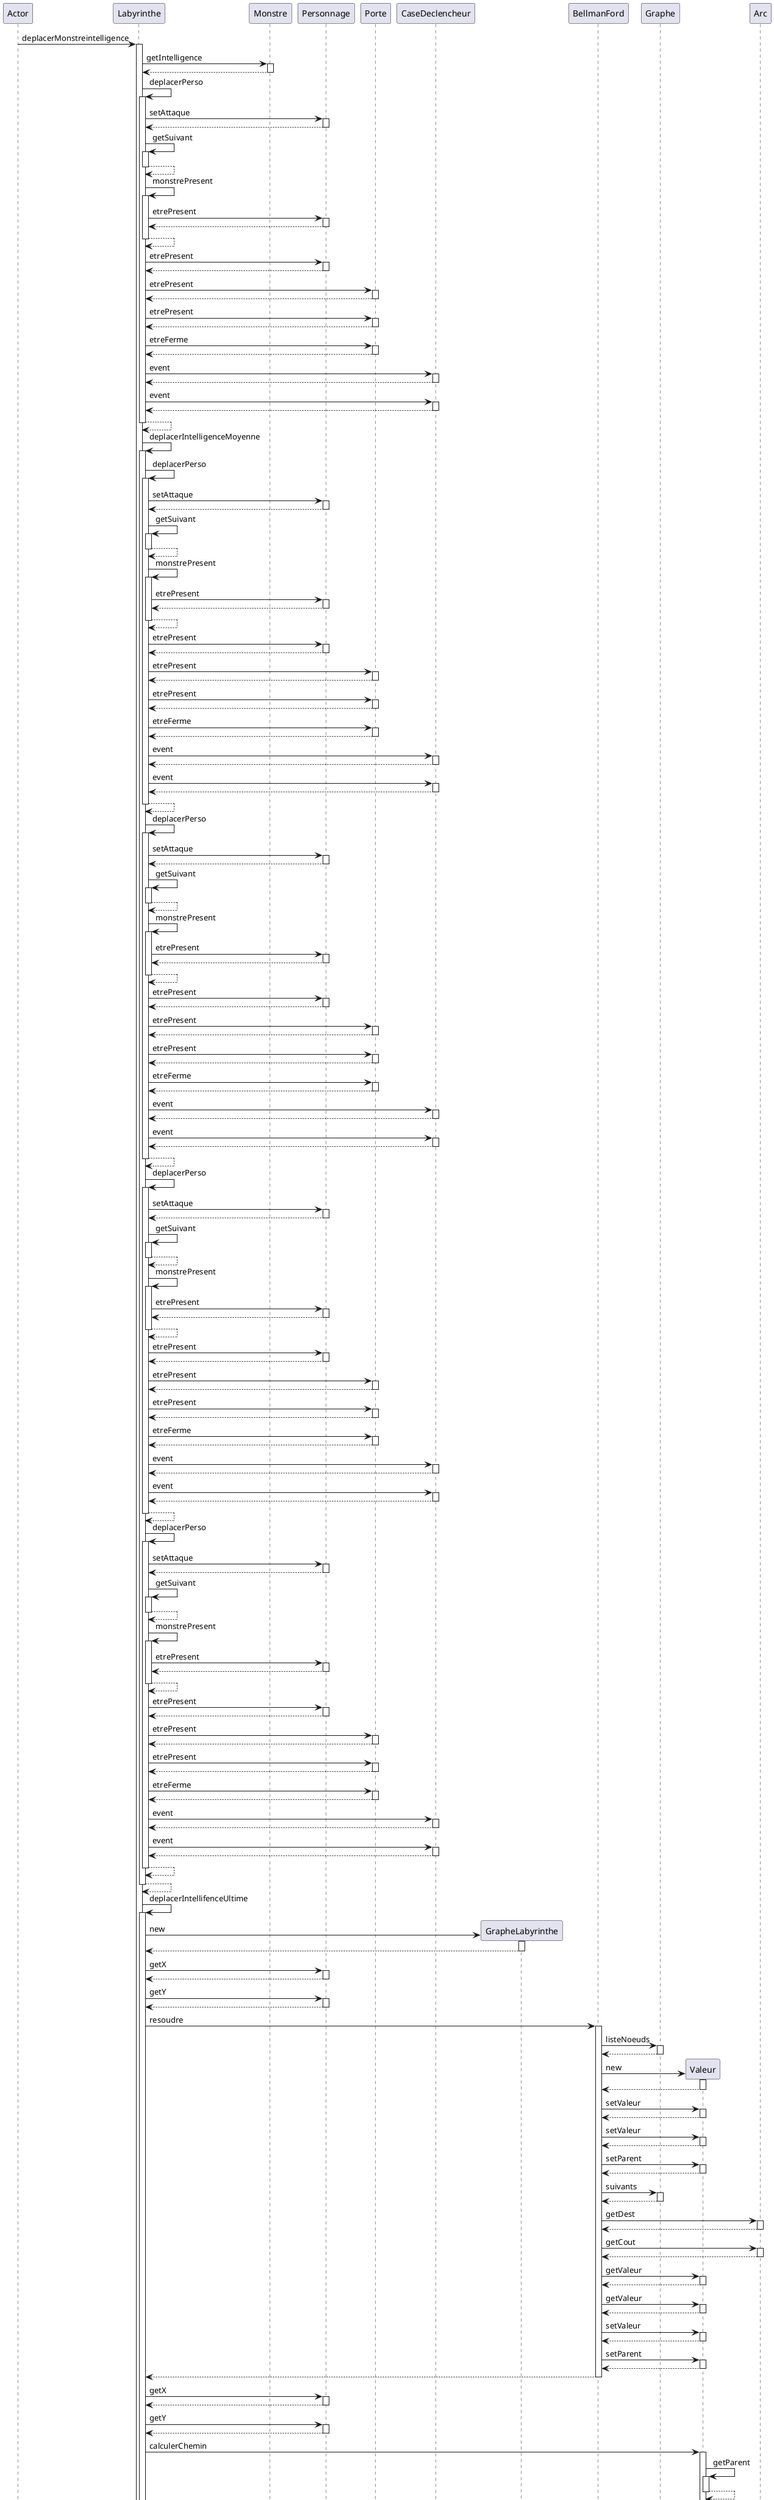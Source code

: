 @startuml
participant Actor
Actor -> Labyrinthe : deplacerMonstreintelligence
activate Labyrinthe
Labyrinthe -> Monstre : getIntelligence
activate Monstre
Monstre --> Labyrinthe
deactivate Monstre
Labyrinthe -> Labyrinthe : deplacerPerso
activate Labyrinthe
Labyrinthe -> Personnage : setAttaque
activate Personnage
Personnage --> Labyrinthe
deactivate Personnage
Labyrinthe -> Labyrinthe : getSuivant
activate Labyrinthe
Labyrinthe --> Labyrinthe
deactivate Labyrinthe
Labyrinthe -> Labyrinthe : monstrePresent
activate Labyrinthe
Labyrinthe -> Personnage : etrePresent
activate Personnage
Personnage --> Labyrinthe
deactivate Personnage
Labyrinthe --> Labyrinthe
deactivate Labyrinthe
Labyrinthe -> Personnage : etrePresent
activate Personnage
Personnage --> Labyrinthe
deactivate Personnage
Labyrinthe -> Porte : etrePresent
activate Porte
Porte --> Labyrinthe
deactivate Porte
Labyrinthe -> Porte : etrePresent
activate Porte
Porte --> Labyrinthe
deactivate Porte
Labyrinthe -> Porte : etreFerme
activate Porte
Porte --> Labyrinthe
deactivate Porte
Labyrinthe -> CaseDeclencheur : event
activate CaseDeclencheur
CaseDeclencheur --> Labyrinthe
deactivate CaseDeclencheur
Labyrinthe -> CaseDeclencheur : event
activate CaseDeclencheur
CaseDeclencheur --> Labyrinthe
deactivate CaseDeclencheur
Labyrinthe --> Labyrinthe
deactivate Labyrinthe
Labyrinthe -> Labyrinthe : deplacerIntelligenceMoyenne
activate Labyrinthe
Labyrinthe -> Labyrinthe : deplacerPerso
activate Labyrinthe
Labyrinthe -> Personnage : setAttaque
activate Personnage
Personnage --> Labyrinthe
deactivate Personnage
Labyrinthe -> Labyrinthe : getSuivant
activate Labyrinthe
Labyrinthe --> Labyrinthe
deactivate Labyrinthe
Labyrinthe -> Labyrinthe : monstrePresent
activate Labyrinthe
Labyrinthe -> Personnage : etrePresent
activate Personnage
Personnage --> Labyrinthe
deactivate Personnage
Labyrinthe --> Labyrinthe
deactivate Labyrinthe
Labyrinthe -> Personnage : etrePresent
activate Personnage
Personnage --> Labyrinthe
deactivate Personnage
Labyrinthe -> Porte : etrePresent
activate Porte
Porte --> Labyrinthe
deactivate Porte
Labyrinthe -> Porte : etrePresent
activate Porte
Porte --> Labyrinthe
deactivate Porte
Labyrinthe -> Porte : etreFerme
activate Porte
Porte --> Labyrinthe
deactivate Porte
Labyrinthe -> CaseDeclencheur : event
activate CaseDeclencheur
CaseDeclencheur --> Labyrinthe
deactivate CaseDeclencheur
Labyrinthe -> CaseDeclencheur : event
activate CaseDeclencheur
CaseDeclencheur --> Labyrinthe
deactivate CaseDeclencheur
Labyrinthe --> Labyrinthe
deactivate Labyrinthe
Labyrinthe -> Labyrinthe : deplacerPerso
activate Labyrinthe
Labyrinthe -> Personnage : setAttaque
activate Personnage
Personnage --> Labyrinthe
deactivate Personnage
Labyrinthe -> Labyrinthe : getSuivant
activate Labyrinthe
Labyrinthe --> Labyrinthe
deactivate Labyrinthe
Labyrinthe -> Labyrinthe : monstrePresent
activate Labyrinthe
Labyrinthe -> Personnage : etrePresent
activate Personnage
Personnage --> Labyrinthe
deactivate Personnage
Labyrinthe --> Labyrinthe
deactivate Labyrinthe
Labyrinthe -> Personnage : etrePresent
activate Personnage
Personnage --> Labyrinthe
deactivate Personnage
Labyrinthe -> Porte : etrePresent
activate Porte
Porte --> Labyrinthe
deactivate Porte
Labyrinthe -> Porte : etrePresent
activate Porte
Porte --> Labyrinthe
deactivate Porte
Labyrinthe -> Porte : etreFerme
activate Porte
Porte --> Labyrinthe
deactivate Porte
Labyrinthe -> CaseDeclencheur : event
activate CaseDeclencheur
CaseDeclencheur --> Labyrinthe
deactivate CaseDeclencheur
Labyrinthe -> CaseDeclencheur : event
activate CaseDeclencheur
CaseDeclencheur --> Labyrinthe
deactivate CaseDeclencheur
Labyrinthe --> Labyrinthe
deactivate Labyrinthe
Labyrinthe -> Labyrinthe : deplacerPerso
activate Labyrinthe
Labyrinthe -> Personnage : setAttaque
activate Personnage
Personnage --> Labyrinthe
deactivate Personnage
Labyrinthe -> Labyrinthe : getSuivant
activate Labyrinthe
Labyrinthe --> Labyrinthe
deactivate Labyrinthe
Labyrinthe -> Labyrinthe : monstrePresent
activate Labyrinthe
Labyrinthe -> Personnage : etrePresent
activate Personnage
Personnage --> Labyrinthe
deactivate Personnage
Labyrinthe --> Labyrinthe
deactivate Labyrinthe
Labyrinthe -> Personnage : etrePresent
activate Personnage
Personnage --> Labyrinthe
deactivate Personnage
Labyrinthe -> Porte : etrePresent
activate Porte
Porte --> Labyrinthe
deactivate Porte
Labyrinthe -> Porte : etrePresent
activate Porte
Porte --> Labyrinthe
deactivate Porte
Labyrinthe -> Porte : etreFerme
activate Porte
Porte --> Labyrinthe
deactivate Porte
Labyrinthe -> CaseDeclencheur : event
activate CaseDeclencheur
CaseDeclencheur --> Labyrinthe
deactivate CaseDeclencheur
Labyrinthe -> CaseDeclencheur : event
activate CaseDeclencheur
CaseDeclencheur --> Labyrinthe
deactivate CaseDeclencheur
Labyrinthe --> Labyrinthe
deactivate Labyrinthe
Labyrinthe -> Labyrinthe : deplacerPerso
activate Labyrinthe
Labyrinthe -> Personnage : setAttaque
activate Personnage
Personnage --> Labyrinthe
deactivate Personnage
Labyrinthe -> Labyrinthe : getSuivant
activate Labyrinthe
Labyrinthe --> Labyrinthe
deactivate Labyrinthe
Labyrinthe -> Labyrinthe : monstrePresent
activate Labyrinthe
Labyrinthe -> Personnage : etrePresent
activate Personnage
Personnage --> Labyrinthe
deactivate Personnage
Labyrinthe --> Labyrinthe
deactivate Labyrinthe
Labyrinthe -> Personnage : etrePresent
activate Personnage
Personnage --> Labyrinthe
deactivate Personnage
Labyrinthe -> Porte : etrePresent
activate Porte
Porte --> Labyrinthe
deactivate Porte
Labyrinthe -> Porte : etrePresent
activate Porte
Porte --> Labyrinthe
deactivate Porte
Labyrinthe -> Porte : etreFerme
activate Porte
Porte --> Labyrinthe
deactivate Porte
Labyrinthe -> CaseDeclencheur : event
activate CaseDeclencheur
CaseDeclencheur --> Labyrinthe
deactivate CaseDeclencheur
Labyrinthe -> CaseDeclencheur : event
activate CaseDeclencheur
CaseDeclencheur --> Labyrinthe
deactivate CaseDeclencheur
Labyrinthe --> Labyrinthe
deactivate Labyrinthe
Labyrinthe --> Labyrinthe
deactivate Labyrinthe
Labyrinthe -> Labyrinthe : deplacerIntellifenceUltime
activate Labyrinthe
create GrapheLabyrinthe
Labyrinthe -> GrapheLabyrinthe : new
activate GrapheLabyrinthe
GrapheLabyrinthe --> Labyrinthe
deactivate GrapheLabyrinthe
Labyrinthe -> Personnage : getX
activate Personnage
Personnage --> Labyrinthe
deactivate Personnage
Labyrinthe -> Personnage : getY
activate Personnage
Personnage --> Labyrinthe
deactivate Personnage
Labyrinthe -> BellmanFord : resoudre
activate BellmanFord
BellmanFord -> Graphe : listeNoeuds
activate Graphe
Graphe --> BellmanFord
deactivate Graphe
create Valeur
BellmanFord -> Valeur : new
activate Valeur
Valeur --> BellmanFord
deactivate Valeur
BellmanFord -> Valeur : setValeur
activate Valeur
Valeur --> BellmanFord
deactivate Valeur
BellmanFord -> Valeur : setValeur
activate Valeur
Valeur --> BellmanFord
deactivate Valeur
BellmanFord -> Valeur : setParent
activate Valeur
Valeur --> BellmanFord
deactivate Valeur
BellmanFord -> Graphe : suivants
activate Graphe
Graphe --> BellmanFord
deactivate Graphe
BellmanFord -> Arc : getDest
activate Arc
Arc --> BellmanFord
deactivate Arc
BellmanFord -> Arc : getCout
activate Arc
Arc --> BellmanFord
deactivate Arc
BellmanFord -> Valeur : getValeur
activate Valeur
Valeur --> BellmanFord
deactivate Valeur
BellmanFord -> Valeur : getValeur
activate Valeur
Valeur --> BellmanFord
deactivate Valeur
BellmanFord -> Valeur : setValeur
activate Valeur
Valeur --> BellmanFord
deactivate Valeur
BellmanFord -> Valeur : setParent
activate Valeur
Valeur --> BellmanFord
deactivate Valeur
BellmanFord --> Labyrinthe
deactivate BellmanFord
Labyrinthe -> Personnage : getX
activate Personnage
Personnage --> Labyrinthe
deactivate Personnage
Labyrinthe -> Personnage : getY
activate Personnage
Personnage --> Labyrinthe
deactivate Personnage
Labyrinthe -> Valeur : calculerChemin
activate Valeur
Valeur -> Valeur : getParent
activate Valeur
Valeur --> Valeur
deactivate Valeur
Valeur -> Valeur : getParent
activate Valeur
Valeur --> Valeur
deactivate Valeur
Valeur --> Labyrinthe
deactivate Valeur
Labyrinthe -> GrapheLabyrinthe : extraireCoordonnees
activate GrapheLabyrinthe
GrapheLabyrinthe --> Labyrinthe
deactivate GrapheLabyrinthe
Labyrinthe -> Personnage : getX
activate Personnage
Personnage --> Labyrinthe
deactivate Personnage
Labyrinthe -> Labyrinthe : deplacerPerso
activate Labyrinthe
Labyrinthe -> Personnage : setAttaque
activate Personnage
Personnage --> Labyrinthe
deactivate Personnage
Labyrinthe -> Labyrinthe : getSuivant
activate Labyrinthe
Labyrinthe --> Labyrinthe
deactivate Labyrinthe
Labyrinthe -> Labyrinthe : monstrePresent
activate Labyrinthe
Labyrinthe -> Personnage : etrePresent
activate Personnage
Personnage --> Labyrinthe
deactivate Personnage
Labyrinthe --> Labyrinthe
deactivate Labyrinthe
Labyrinthe -> Personnage : etrePresent
activate Personnage
Personnage --> Labyrinthe
deactivate Personnage
Labyrinthe -> Porte : etrePresent
activate Porte
Porte --> Labyrinthe
deactivate Porte
Labyrinthe -> Porte : etrePresent
activate Porte
Porte --> Labyrinthe
deactivate Porte
Labyrinthe -> Porte : etreFerme
activate Porte
Porte --> Labyrinthe
deactivate Porte
Labyrinthe -> CaseDeclencheur : event
activate CaseDeclencheur
CaseDeclencheur --> Labyrinthe
deactivate CaseDeclencheur
Labyrinthe -> CaseDeclencheur : event
activate CaseDeclencheur
CaseDeclencheur --> Labyrinthe
deactivate CaseDeclencheur
Labyrinthe --> Labyrinthe
deactivate Labyrinthe
Labyrinthe -> Personnage : getX
activate Personnage
Personnage --> Labyrinthe
deactivate Personnage
Labyrinthe -> Labyrinthe : deplacerPerso
activate Labyrinthe
Labyrinthe -> Personnage : setAttaque
activate Personnage
Personnage --> Labyrinthe
deactivate Personnage
Labyrinthe -> Labyrinthe : getSuivant
activate Labyrinthe
Labyrinthe --> Labyrinthe
deactivate Labyrinthe
Labyrinthe -> Labyrinthe : monstrePresent
activate Labyrinthe
Labyrinthe -> Personnage : etrePresent
activate Personnage
Personnage --> Labyrinthe
deactivate Personnage
Labyrinthe --> Labyrinthe
deactivate Labyrinthe
Labyrinthe -> Personnage : etrePresent
activate Personnage
Personnage --> Labyrinthe
deactivate Personnage
Labyrinthe -> Porte : etrePresent
activate Porte
Porte --> Labyrinthe
deactivate Porte
Labyrinthe -> Porte : etrePresent
activate Porte
Porte --> Labyrinthe
deactivate Porte
Labyrinthe -> Porte : etreFerme
activate Porte
Porte --> Labyrinthe
deactivate Porte
Labyrinthe -> CaseDeclencheur : event
activate CaseDeclencheur
CaseDeclencheur --> Labyrinthe
deactivate CaseDeclencheur
Labyrinthe -> CaseDeclencheur : event
activate CaseDeclencheur
CaseDeclencheur --> Labyrinthe
deactivate CaseDeclencheur
Labyrinthe --> Labyrinthe
deactivate Labyrinthe
Labyrinthe -> Personnage : getY
activate Personnage
Personnage --> Labyrinthe
deactivate Personnage
Labyrinthe -> Labyrinthe : deplacerPerso
activate Labyrinthe
Labyrinthe -> Personnage : setAttaque
activate Personnage
Personnage --> Labyrinthe
deactivate Personnage
Labyrinthe -> Labyrinthe : getSuivant
activate Labyrinthe
Labyrinthe --> Labyrinthe
deactivate Labyrinthe
Labyrinthe -> Labyrinthe : monstrePresent
activate Labyrinthe
Labyrinthe -> Personnage : etrePresent
activate Personnage
Personnage --> Labyrinthe
deactivate Personnage
Labyrinthe --> Labyrinthe
deactivate Labyrinthe
Labyrinthe -> Personnage : etrePresent
activate Personnage
Personnage --> Labyrinthe
deactivate Personnage
Labyrinthe -> Porte : etrePresent
activate Porte
Porte --> Labyrinthe
deactivate Porte
Labyrinthe -> Porte : etrePresent
activate Porte
Porte --> Labyrinthe
deactivate Porte
Labyrinthe -> Porte : etreFerme
activate Porte
Porte --> Labyrinthe
deactivate Porte
Labyrinthe -> CaseDeclencheur : event
activate CaseDeclencheur
CaseDeclencheur --> Labyrinthe
deactivate CaseDeclencheur
Labyrinthe -> CaseDeclencheur : event
activate CaseDeclencheur
CaseDeclencheur --> Labyrinthe
deactivate CaseDeclencheur
Labyrinthe --> Labyrinthe
deactivate Labyrinthe
Labyrinthe -> Personnage : getY
activate Personnage
Personnage --> Labyrinthe
deactivate Personnage
Labyrinthe -> Labyrinthe : deplacerPerso
activate Labyrinthe
Labyrinthe -> Personnage : setAttaque
activate Personnage
Personnage --> Labyrinthe
deactivate Personnage
Labyrinthe -> Labyrinthe : getSuivant
activate Labyrinthe
Labyrinthe --> Labyrinthe
deactivate Labyrinthe
Labyrinthe -> Labyrinthe : monstrePresent
activate Labyrinthe
Labyrinthe -> Personnage : etrePresent
activate Personnage
Personnage --> Labyrinthe
deactivate Personnage
Labyrinthe --> Labyrinthe
deactivate Labyrinthe
Labyrinthe -> Personnage : etrePresent
activate Personnage
Personnage --> Labyrinthe
deactivate Personnage
Labyrinthe -> Porte : etrePresent
activate Porte
Porte --> Labyrinthe
deactivate Porte
Labyrinthe -> Porte : etrePresent
activate Porte
Porte --> Labyrinthe
deactivate Porte
Labyrinthe -> Porte : etreFerme
activate Porte
Porte --> Labyrinthe
deactivate Porte
Labyrinthe -> CaseDeclencheur : event
activate CaseDeclencheur
CaseDeclencheur --> Labyrinthe
deactivate CaseDeclencheur
Labyrinthe -> CaseDeclencheur : event
activate CaseDeclencheur
CaseDeclencheur --> Labyrinthe
deactivate CaseDeclencheur
Labyrinthe --> Labyrinthe
deactivate Labyrinthe
Labyrinthe --> Labyrinthe
deactivate Labyrinthe
return
@enduml